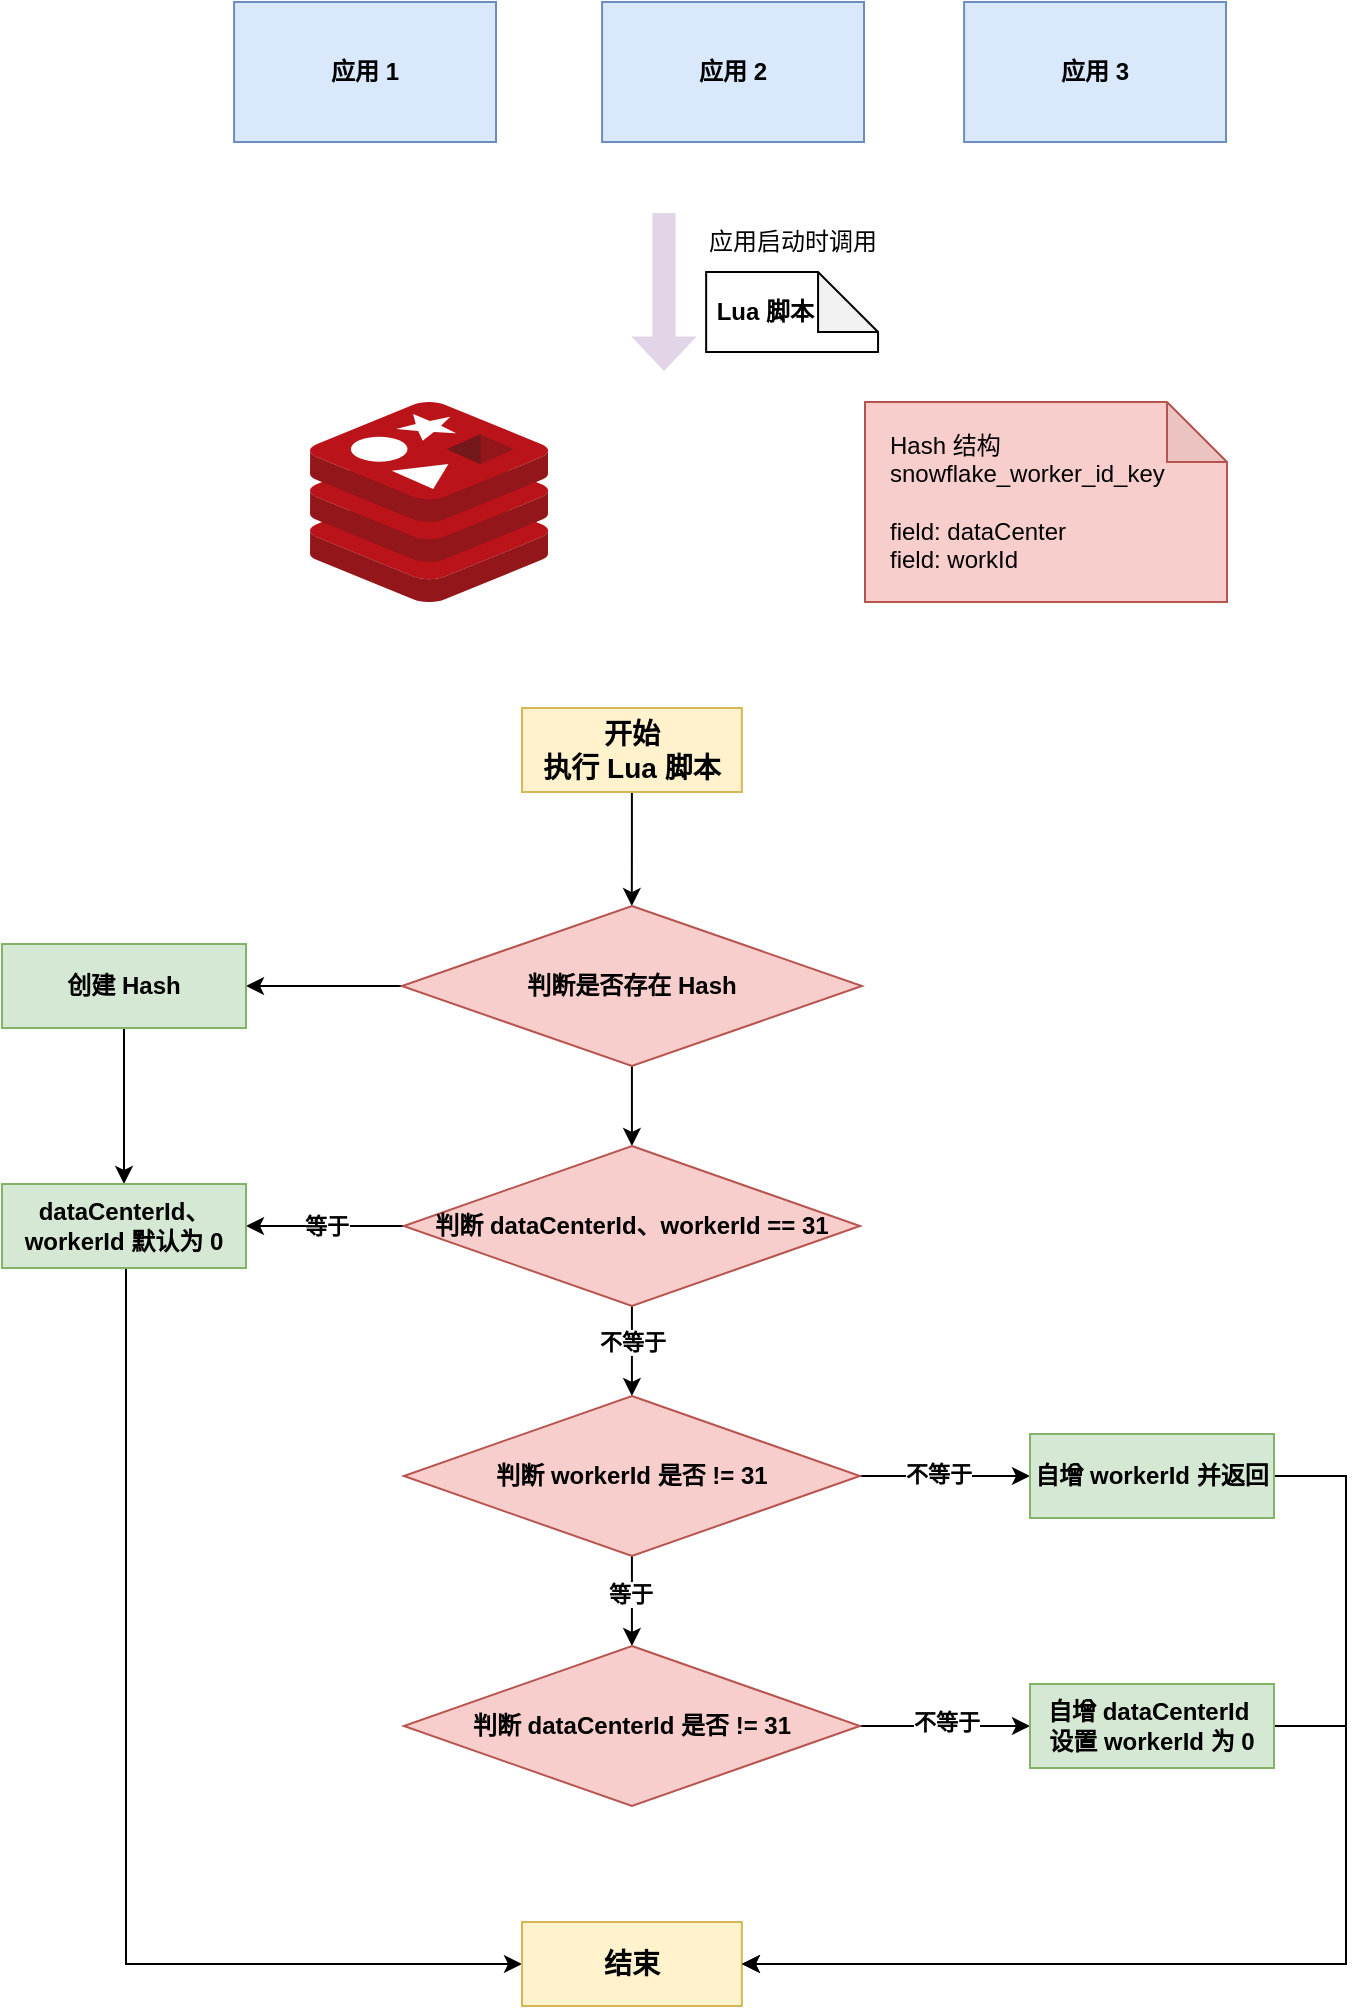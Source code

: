<mxfile version="24.4.4" type="github">
  <diagram name="第 1 页" id="6lmhtBUsUAFKG5OuWDHW">
    <mxGraphModel dx="2081" dy="714" grid="0" gridSize="10" guides="1" tooltips="1" connect="1" arrows="1" fold="1" page="0" pageScale="1" pageWidth="827" pageHeight="1169" math="0" shadow="0">
      <root>
        <mxCell id="0" />
        <mxCell id="1" parent="0" />
        <mxCell id="BA14O4G8e5i7IqtphxG4-1" value="" style="image;sketch=0;aspect=fixed;html=1;points=[];align=center;fontSize=12;image=img/lib/mscae/Cache_Redis_Product.svg;" vertex="1" parent="1">
          <mxGeometry x="72" y="300" width="119.05" height="100" as="geometry" />
        </mxCell>
        <mxCell id="BA14O4G8e5i7IqtphxG4-2" value="" style="shape=note;whiteSpace=wrap;html=1;backgroundOutline=1;darkOpacity=0.05;fillColor=#f8cecc;strokeColor=#b85450;" vertex="1" parent="1">
          <mxGeometry x="349.5" y="300" width="181" height="100" as="geometry" />
        </mxCell>
        <mxCell id="BA14O4G8e5i7IqtphxG4-3" value="Hash 结构&lt;div&gt;snowflake_worker_id_key&lt;/div&gt;&lt;div&gt;&lt;br&gt;&lt;/div&gt;&lt;div&gt;field: dataCenter&lt;/div&gt;&lt;div&gt;&lt;span style=&quot;background-color: initial;&quot;&gt;field: workId&lt;/span&gt;&lt;/div&gt;" style="text;html=1;align=left;verticalAlign=middle;resizable=0;points=[];autosize=1;strokeColor=none;fillColor=none;" vertex="1" parent="1">
          <mxGeometry x="360" y="305" width="160" height="90" as="geometry" />
        </mxCell>
        <mxCell id="BA14O4G8e5i7IqtphxG4-4" value="应用 1" style="rounded=0;whiteSpace=wrap;html=1;fillColor=#dae8fc;strokeColor=#6c8ebf;fontStyle=1" vertex="1" parent="1">
          <mxGeometry x="34.05" y="100" width="130.95" height="70" as="geometry" />
        </mxCell>
        <mxCell id="BA14O4G8e5i7IqtphxG4-5" value="应用 2" style="rounded=0;whiteSpace=wrap;html=1;fillColor=#dae8fc;strokeColor=#6c8ebf;fontStyle=1" vertex="1" parent="1">
          <mxGeometry x="218.05" y="100" width="130.95" height="70" as="geometry" />
        </mxCell>
        <mxCell id="BA14O4G8e5i7IqtphxG4-6" value="应用 3" style="rounded=0;whiteSpace=wrap;html=1;fillColor=#dae8fc;strokeColor=#6c8ebf;fontStyle=1" vertex="1" parent="1">
          <mxGeometry x="399.05" y="100" width="130.95" height="70" as="geometry" />
        </mxCell>
        <mxCell id="BA14O4G8e5i7IqtphxG4-7" value="" style="shape=flexArrow;endArrow=classic;html=1;rounded=0;strokeColor=none;fillColor=#e1d5e7;width=11.667;endSize=5.408;" edge="1" parent="1">
          <mxGeometry width="50" height="50" relative="1" as="geometry">
            <mxPoint x="249" y="205" as="sourcePoint" />
            <mxPoint x="249" y="285" as="targetPoint" />
          </mxGeometry>
        </mxCell>
        <mxCell id="BA14O4G8e5i7IqtphxG4-8" value="应用启动时调用" style="text;html=1;align=center;verticalAlign=middle;resizable=0;points=[];autosize=1;strokeColor=none;fillColor=none;" vertex="1" parent="1">
          <mxGeometry x="258.05" y="205" width="110" height="30" as="geometry" />
        </mxCell>
        <mxCell id="BA14O4G8e5i7IqtphxG4-9" value="&lt;b&gt;&amp;nbsp;Lua 脚本&lt;/b&gt;" style="shape=note;whiteSpace=wrap;html=1;backgroundOutline=1;darkOpacity=0.05;align=left;" vertex="1" parent="1">
          <mxGeometry x="270.08" y="235" width="85.95" height="40" as="geometry" />
        </mxCell>
        <mxCell id="BA14O4G8e5i7IqtphxG4-20" style="edgeStyle=orthogonalEdgeStyle;rounded=0;orthogonalLoop=1;jettySize=auto;html=1;" edge="1" parent="1" source="BA14O4G8e5i7IqtphxG4-10" target="BA14O4G8e5i7IqtphxG4-11">
          <mxGeometry relative="1" as="geometry" />
        </mxCell>
        <mxCell id="BA14O4G8e5i7IqtphxG4-10" value="开始&lt;br style=&quot;font-size: 14px;&quot;&gt;执行 Lua 脚本" style="rounded=0;whiteSpace=wrap;html=1;fillColor=#fff2cc;strokeColor=#d6b656;fontSize=14;fontStyle=1" vertex="1" parent="1">
          <mxGeometry x="178" y="453" width="109.92" height="42" as="geometry" />
        </mxCell>
        <mxCell id="BA14O4G8e5i7IqtphxG4-21" style="edgeStyle=orthogonalEdgeStyle;rounded=0;orthogonalLoop=1;jettySize=auto;html=1;" edge="1" parent="1" source="BA14O4G8e5i7IqtphxG4-11" target="BA14O4G8e5i7IqtphxG4-12">
          <mxGeometry relative="1" as="geometry" />
        </mxCell>
        <mxCell id="BA14O4G8e5i7IqtphxG4-28" style="edgeStyle=orthogonalEdgeStyle;rounded=0;orthogonalLoop=1;jettySize=auto;html=1;" edge="1" parent="1" source="BA14O4G8e5i7IqtphxG4-11" target="BA14O4G8e5i7IqtphxG4-15">
          <mxGeometry relative="1" as="geometry" />
        </mxCell>
        <mxCell id="BA14O4G8e5i7IqtphxG4-11" value="判断是否存在 Hash" style="rhombus;whiteSpace=wrap;html=1;fillColor=#f8cecc;strokeColor=#b85450;fontStyle=1" vertex="1" parent="1">
          <mxGeometry x="117.94" y="552" width="230.04" height="80" as="geometry" />
        </mxCell>
        <mxCell id="BA14O4G8e5i7IqtphxG4-22" style="edgeStyle=orthogonalEdgeStyle;rounded=0;orthogonalLoop=1;jettySize=auto;html=1;" edge="1" parent="1" source="BA14O4G8e5i7IqtphxG4-12" target="BA14O4G8e5i7IqtphxG4-13">
          <mxGeometry relative="1" as="geometry" />
        </mxCell>
        <mxCell id="BA14O4G8e5i7IqtphxG4-29" style="edgeStyle=orthogonalEdgeStyle;rounded=0;orthogonalLoop=1;jettySize=auto;html=1;" edge="1" parent="1" source="BA14O4G8e5i7IqtphxG4-12" target="BA14O4G8e5i7IqtphxG4-16">
          <mxGeometry relative="1" as="geometry" />
        </mxCell>
        <mxCell id="BA14O4G8e5i7IqtphxG4-32" value="等于" style="edgeLabel;html=1;align=center;verticalAlign=middle;resizable=0;points=[];fontStyle=1" vertex="1" connectable="0" parent="BA14O4G8e5i7IqtphxG4-29">
          <mxGeometry x="0.139" y="1" relative="1" as="geometry">
            <mxPoint x="6" y="-1" as="offset" />
          </mxGeometry>
        </mxCell>
        <mxCell id="BA14O4G8e5i7IqtphxG4-12" value="判断 dataCenterId、workerId == 31" style="rhombus;whiteSpace=wrap;html=1;fillColor=#f8cecc;strokeColor=#b85450;fontStyle=1" vertex="1" parent="1">
          <mxGeometry x="118.94" y="672" width="228.04" height="80" as="geometry" />
        </mxCell>
        <mxCell id="BA14O4G8e5i7IqtphxG4-23" style="edgeStyle=orthogonalEdgeStyle;rounded=0;orthogonalLoop=1;jettySize=auto;html=1;" edge="1" parent="1" source="BA14O4G8e5i7IqtphxG4-13" target="BA14O4G8e5i7IqtphxG4-14">
          <mxGeometry relative="1" as="geometry" />
        </mxCell>
        <mxCell id="BA14O4G8e5i7IqtphxG4-27" style="edgeStyle=orthogonalEdgeStyle;rounded=0;orthogonalLoop=1;jettySize=auto;html=1;" edge="1" parent="1" source="BA14O4G8e5i7IqtphxG4-13" target="BA14O4G8e5i7IqtphxG4-18">
          <mxGeometry relative="1" as="geometry" />
        </mxCell>
        <mxCell id="BA14O4G8e5i7IqtphxG4-33" value="不等于" style="edgeLabel;html=1;align=center;verticalAlign=middle;resizable=0;points=[];fontStyle=1" vertex="1" connectable="0" parent="BA14O4G8e5i7IqtphxG4-27">
          <mxGeometry x="-0.082" y="1" relative="1" as="geometry">
            <mxPoint as="offset" />
          </mxGeometry>
        </mxCell>
        <mxCell id="BA14O4G8e5i7IqtphxG4-13" value="判断 workerId 是否 != 31" style="rhombus;whiteSpace=wrap;html=1;fillColor=#f8cecc;strokeColor=#b85450;fontStyle=1" vertex="1" parent="1">
          <mxGeometry x="118.94" y="797" width="228.04" height="80" as="geometry" />
        </mxCell>
        <mxCell id="BA14O4G8e5i7IqtphxG4-24" value="" style="edgeStyle=orthogonalEdgeStyle;rounded=0;orthogonalLoop=1;jettySize=auto;html=1;" edge="1" parent="1" source="BA14O4G8e5i7IqtphxG4-14" target="BA14O4G8e5i7IqtphxG4-19">
          <mxGeometry relative="1" as="geometry" />
        </mxCell>
        <mxCell id="BA14O4G8e5i7IqtphxG4-14" value="判断 dataCenterId&amp;nbsp;是否 != 31" style="rhombus;whiteSpace=wrap;html=1;fillColor=#f8cecc;strokeColor=#b85450;fontStyle=1" vertex="1" parent="1">
          <mxGeometry x="118.94" y="922" width="228.04" height="80" as="geometry" />
        </mxCell>
        <mxCell id="BA14O4G8e5i7IqtphxG4-30" style="edgeStyle=orthogonalEdgeStyle;rounded=0;orthogonalLoop=1;jettySize=auto;html=1;" edge="1" parent="1" source="BA14O4G8e5i7IqtphxG4-15" target="BA14O4G8e5i7IqtphxG4-16">
          <mxGeometry relative="1" as="geometry" />
        </mxCell>
        <mxCell id="BA14O4G8e5i7IqtphxG4-15" value="创建 Hash" style="rounded=0;whiteSpace=wrap;html=1;fillColor=#d5e8d4;strokeColor=#82b366;fontStyle=1" vertex="1" parent="1">
          <mxGeometry x="-82" y="571" width="122" height="42" as="geometry" />
        </mxCell>
        <mxCell id="BA14O4G8e5i7IqtphxG4-31" style="edgeStyle=orthogonalEdgeStyle;rounded=0;orthogonalLoop=1;jettySize=auto;html=1;entryX=0;entryY=0.5;entryDx=0;entryDy=0;" edge="1" parent="1" source="BA14O4G8e5i7IqtphxG4-16" target="BA14O4G8e5i7IqtphxG4-17">
          <mxGeometry relative="1" as="geometry">
            <Array as="points">
              <mxPoint x="-20" y="1081" />
            </Array>
          </mxGeometry>
        </mxCell>
        <mxCell id="BA14O4G8e5i7IqtphxG4-16" value="dataCenterId、workerId 默认为 0" style="rounded=0;whiteSpace=wrap;html=1;fillColor=#d5e8d4;strokeColor=#82b366;fontStyle=1" vertex="1" parent="1">
          <mxGeometry x="-82" y="691" width="122" height="42" as="geometry" />
        </mxCell>
        <mxCell id="BA14O4G8e5i7IqtphxG4-17" value="结束" style="rounded=0;whiteSpace=wrap;html=1;fillColor=#fff2cc;strokeColor=#d6b656;fontSize=14;fontStyle=1" vertex="1" parent="1">
          <mxGeometry x="178" y="1060" width="109.92" height="42" as="geometry" />
        </mxCell>
        <mxCell id="BA14O4G8e5i7IqtphxG4-26" style="edgeStyle=orthogonalEdgeStyle;rounded=0;orthogonalLoop=1;jettySize=auto;html=1;" edge="1" parent="1" source="BA14O4G8e5i7IqtphxG4-18" target="BA14O4G8e5i7IqtphxG4-17">
          <mxGeometry relative="1" as="geometry">
            <Array as="points">
              <mxPoint x="590" y="837" />
              <mxPoint x="590" y="1081" />
            </Array>
          </mxGeometry>
        </mxCell>
        <mxCell id="BA14O4G8e5i7IqtphxG4-18" value="自增 workerId 并返回" style="rounded=0;whiteSpace=wrap;html=1;fillColor=#d5e8d4;strokeColor=#82b366;fontStyle=1" vertex="1" parent="1">
          <mxGeometry x="432" y="816" width="122" height="42" as="geometry" />
        </mxCell>
        <mxCell id="BA14O4G8e5i7IqtphxG4-25" style="edgeStyle=orthogonalEdgeStyle;rounded=0;orthogonalLoop=1;jettySize=auto;html=1;entryX=1;entryY=0.5;entryDx=0;entryDy=0;" edge="1" parent="1" source="BA14O4G8e5i7IqtphxG4-19" target="BA14O4G8e5i7IqtphxG4-17">
          <mxGeometry relative="1" as="geometry">
            <Array as="points">
              <mxPoint x="590" y="962" />
              <mxPoint x="590" y="1081" />
            </Array>
          </mxGeometry>
        </mxCell>
        <mxCell id="BA14O4G8e5i7IqtphxG4-19" value="自增 dataCenterId&amp;nbsp;&lt;br&gt;设置 workerId 为 0" style="rounded=0;whiteSpace=wrap;html=1;fillColor=#d5e8d4;strokeColor=#82b366;fontStyle=1" vertex="1" parent="1">
          <mxGeometry x="432" y="941" width="122" height="42" as="geometry" />
        </mxCell>
        <mxCell id="BA14O4G8e5i7IqtphxG4-34" value="不等于" style="edgeLabel;html=1;align=center;verticalAlign=middle;resizable=0;points=[];fontStyle=1" vertex="1" connectable="0" parent="1">
          <mxGeometry x="390" y="960" as="geometry" />
        </mxCell>
        <mxCell id="BA14O4G8e5i7IqtphxG4-35" value="不等于" style="edgeLabel;html=1;align=center;verticalAlign=middle;resizable=0;points=[];fontStyle=1" vertex="1" connectable="0" parent="1">
          <mxGeometry x="232.96" y="770" as="geometry" />
        </mxCell>
        <mxCell id="BA14O4G8e5i7IqtphxG4-36" value="等于" style="edgeLabel;html=1;align=center;verticalAlign=middle;resizable=0;points=[];fontStyle=1" vertex="1" connectable="0" parent="1">
          <mxGeometry x="93.94" y="722" as="geometry">
            <mxPoint x="138" y="174" as="offset" />
          </mxGeometry>
        </mxCell>
      </root>
    </mxGraphModel>
  </diagram>
</mxfile>
